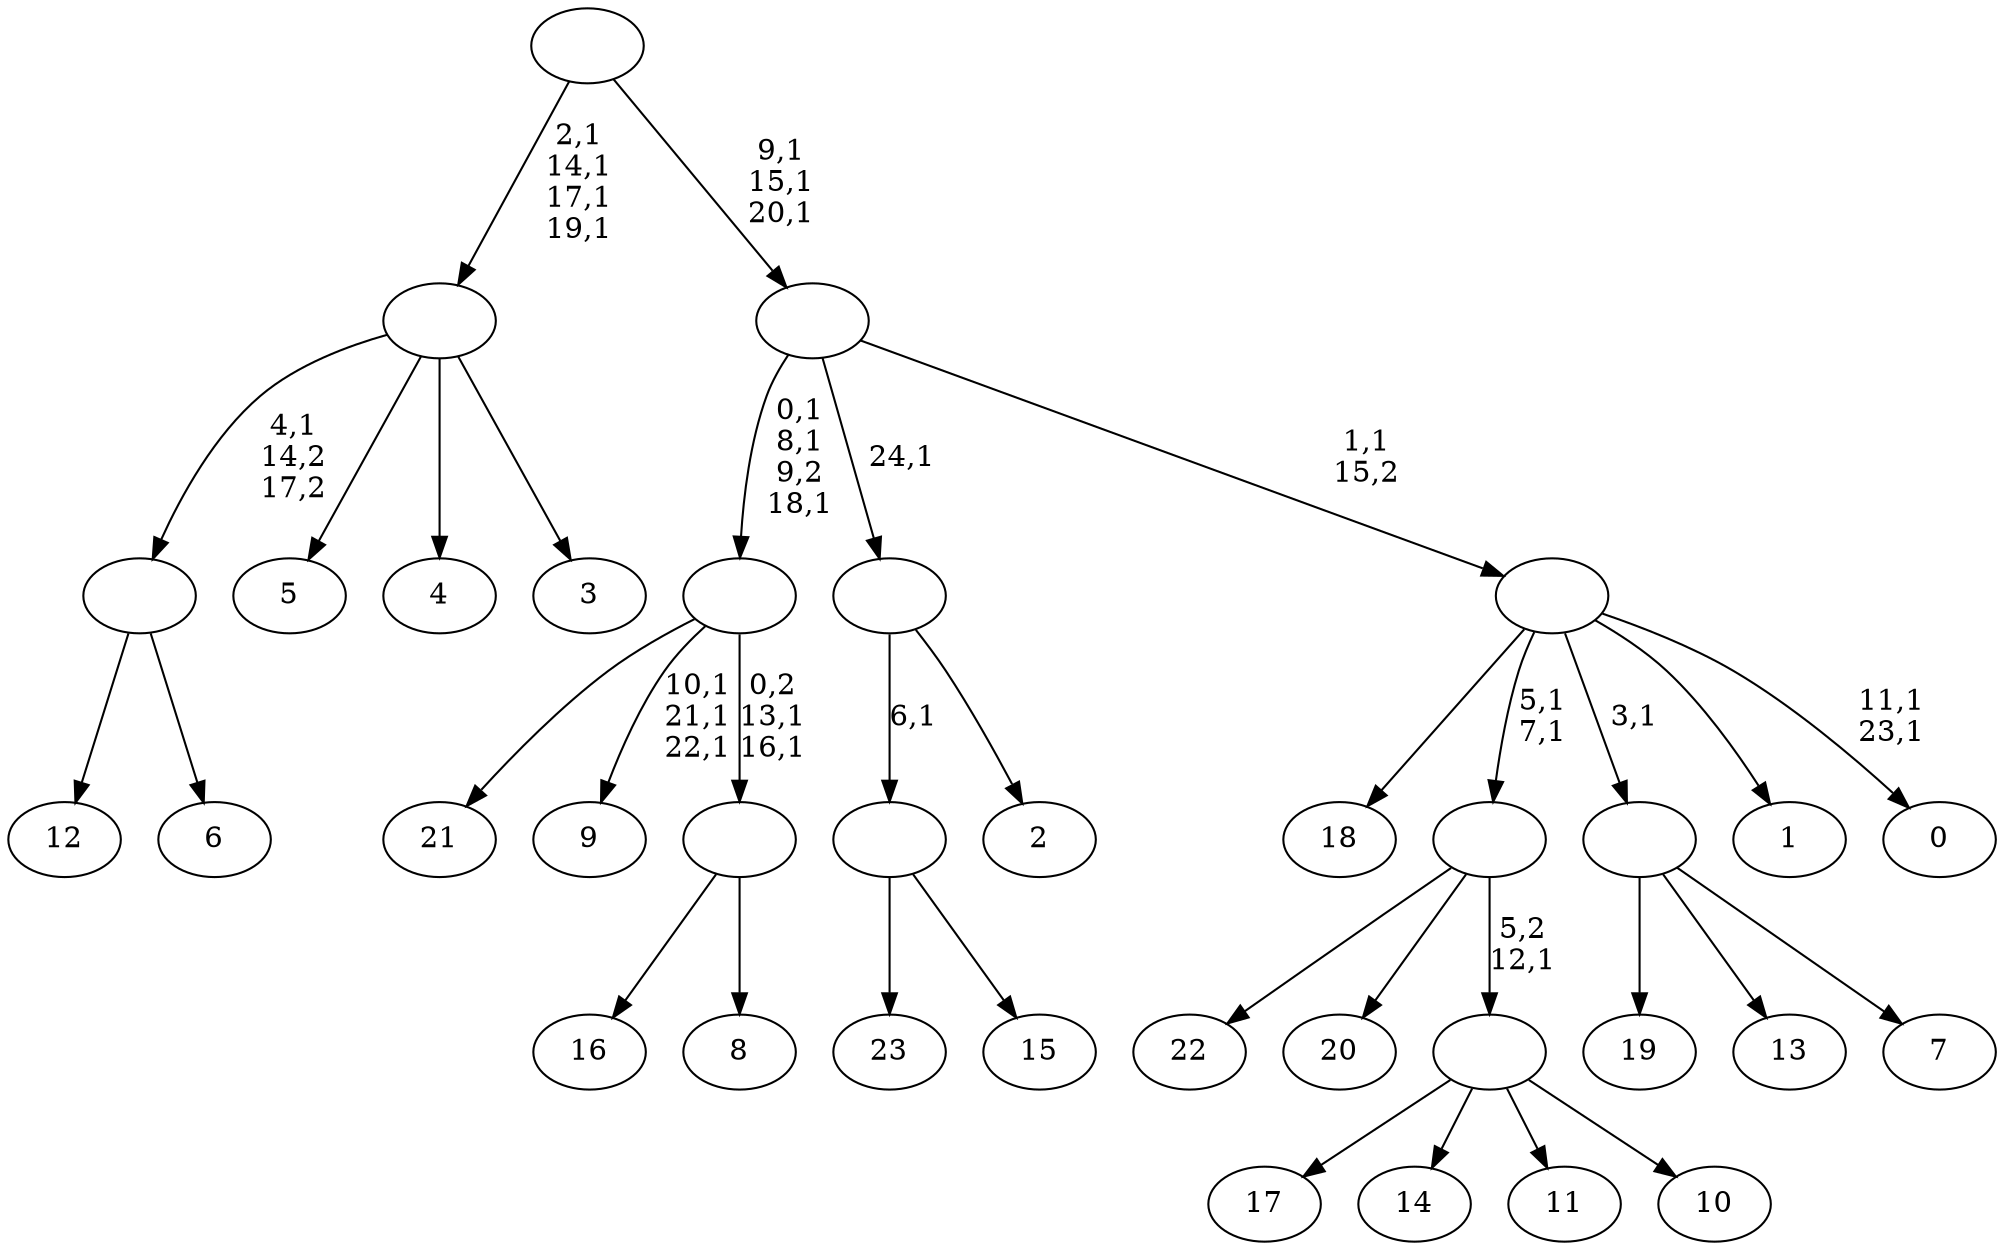 digraph T {
	49 [label="23"]
	48 [label="22"]
	47 [label="21"]
	46 [label="20"]
	45 [label="19"]
	44 [label="18"]
	43 [label="17"]
	42 [label="16"]
	41 [label="15"]
	40 [label=""]
	39 [label="14"]
	38 [label="13"]
	37 [label="12"]
	36 [label="11"]
	35 [label="10"]
	34 [label=""]
	33 [label=""]
	31 [label="9"]
	27 [label="8"]
	26 [label=""]
	24 [label=""]
	21 [label="7"]
	20 [label=""]
	19 [label="6"]
	18 [label=""]
	17 [label="5"]
	16 [label="4"]
	15 [label="3"]
	14 [label=""]
	10 [label="2"]
	9 [label=""]
	8 [label="1"]
	7 [label="0"]
	4 [label=""]
	3 [label=""]
	0 [label=""]
	40 -> 49 [label=""]
	40 -> 41 [label=""]
	34 -> 43 [label=""]
	34 -> 39 [label=""]
	34 -> 36 [label=""]
	34 -> 35 [label=""]
	33 -> 48 [label=""]
	33 -> 46 [label=""]
	33 -> 34 [label="5,2\n12,1"]
	26 -> 42 [label=""]
	26 -> 27 [label=""]
	24 -> 26 [label="0,2\n13,1\n16,1"]
	24 -> 31 [label="10,1\n21,1\n22,1"]
	24 -> 47 [label=""]
	20 -> 45 [label=""]
	20 -> 38 [label=""]
	20 -> 21 [label=""]
	18 -> 37 [label=""]
	18 -> 19 [label=""]
	14 -> 18 [label="4,1\n14,2\n17,2"]
	14 -> 17 [label=""]
	14 -> 16 [label=""]
	14 -> 15 [label=""]
	9 -> 40 [label="6,1"]
	9 -> 10 [label=""]
	4 -> 7 [label="11,1\n23,1"]
	4 -> 33 [label="5,1\n7,1"]
	4 -> 44 [label=""]
	4 -> 20 [label="3,1"]
	4 -> 8 [label=""]
	3 -> 24 [label="0,1\n8,1\n9,2\n18,1"]
	3 -> 9 [label="24,1"]
	3 -> 4 [label="1,1\n15,2"]
	0 -> 3 [label="9,1\n15,1\n20,1"]
	0 -> 14 [label="2,1\n14,1\n17,1\n19,1"]
}
